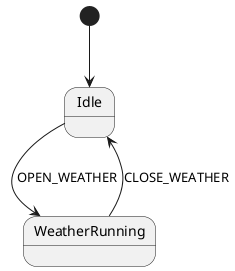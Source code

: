 @startuml

[*] --> Idle
Idle --> WeatherRunning: OPEN_WEATHER
WeatherRunning -up-> Idle: CLOSE_WEATHER

@enduml